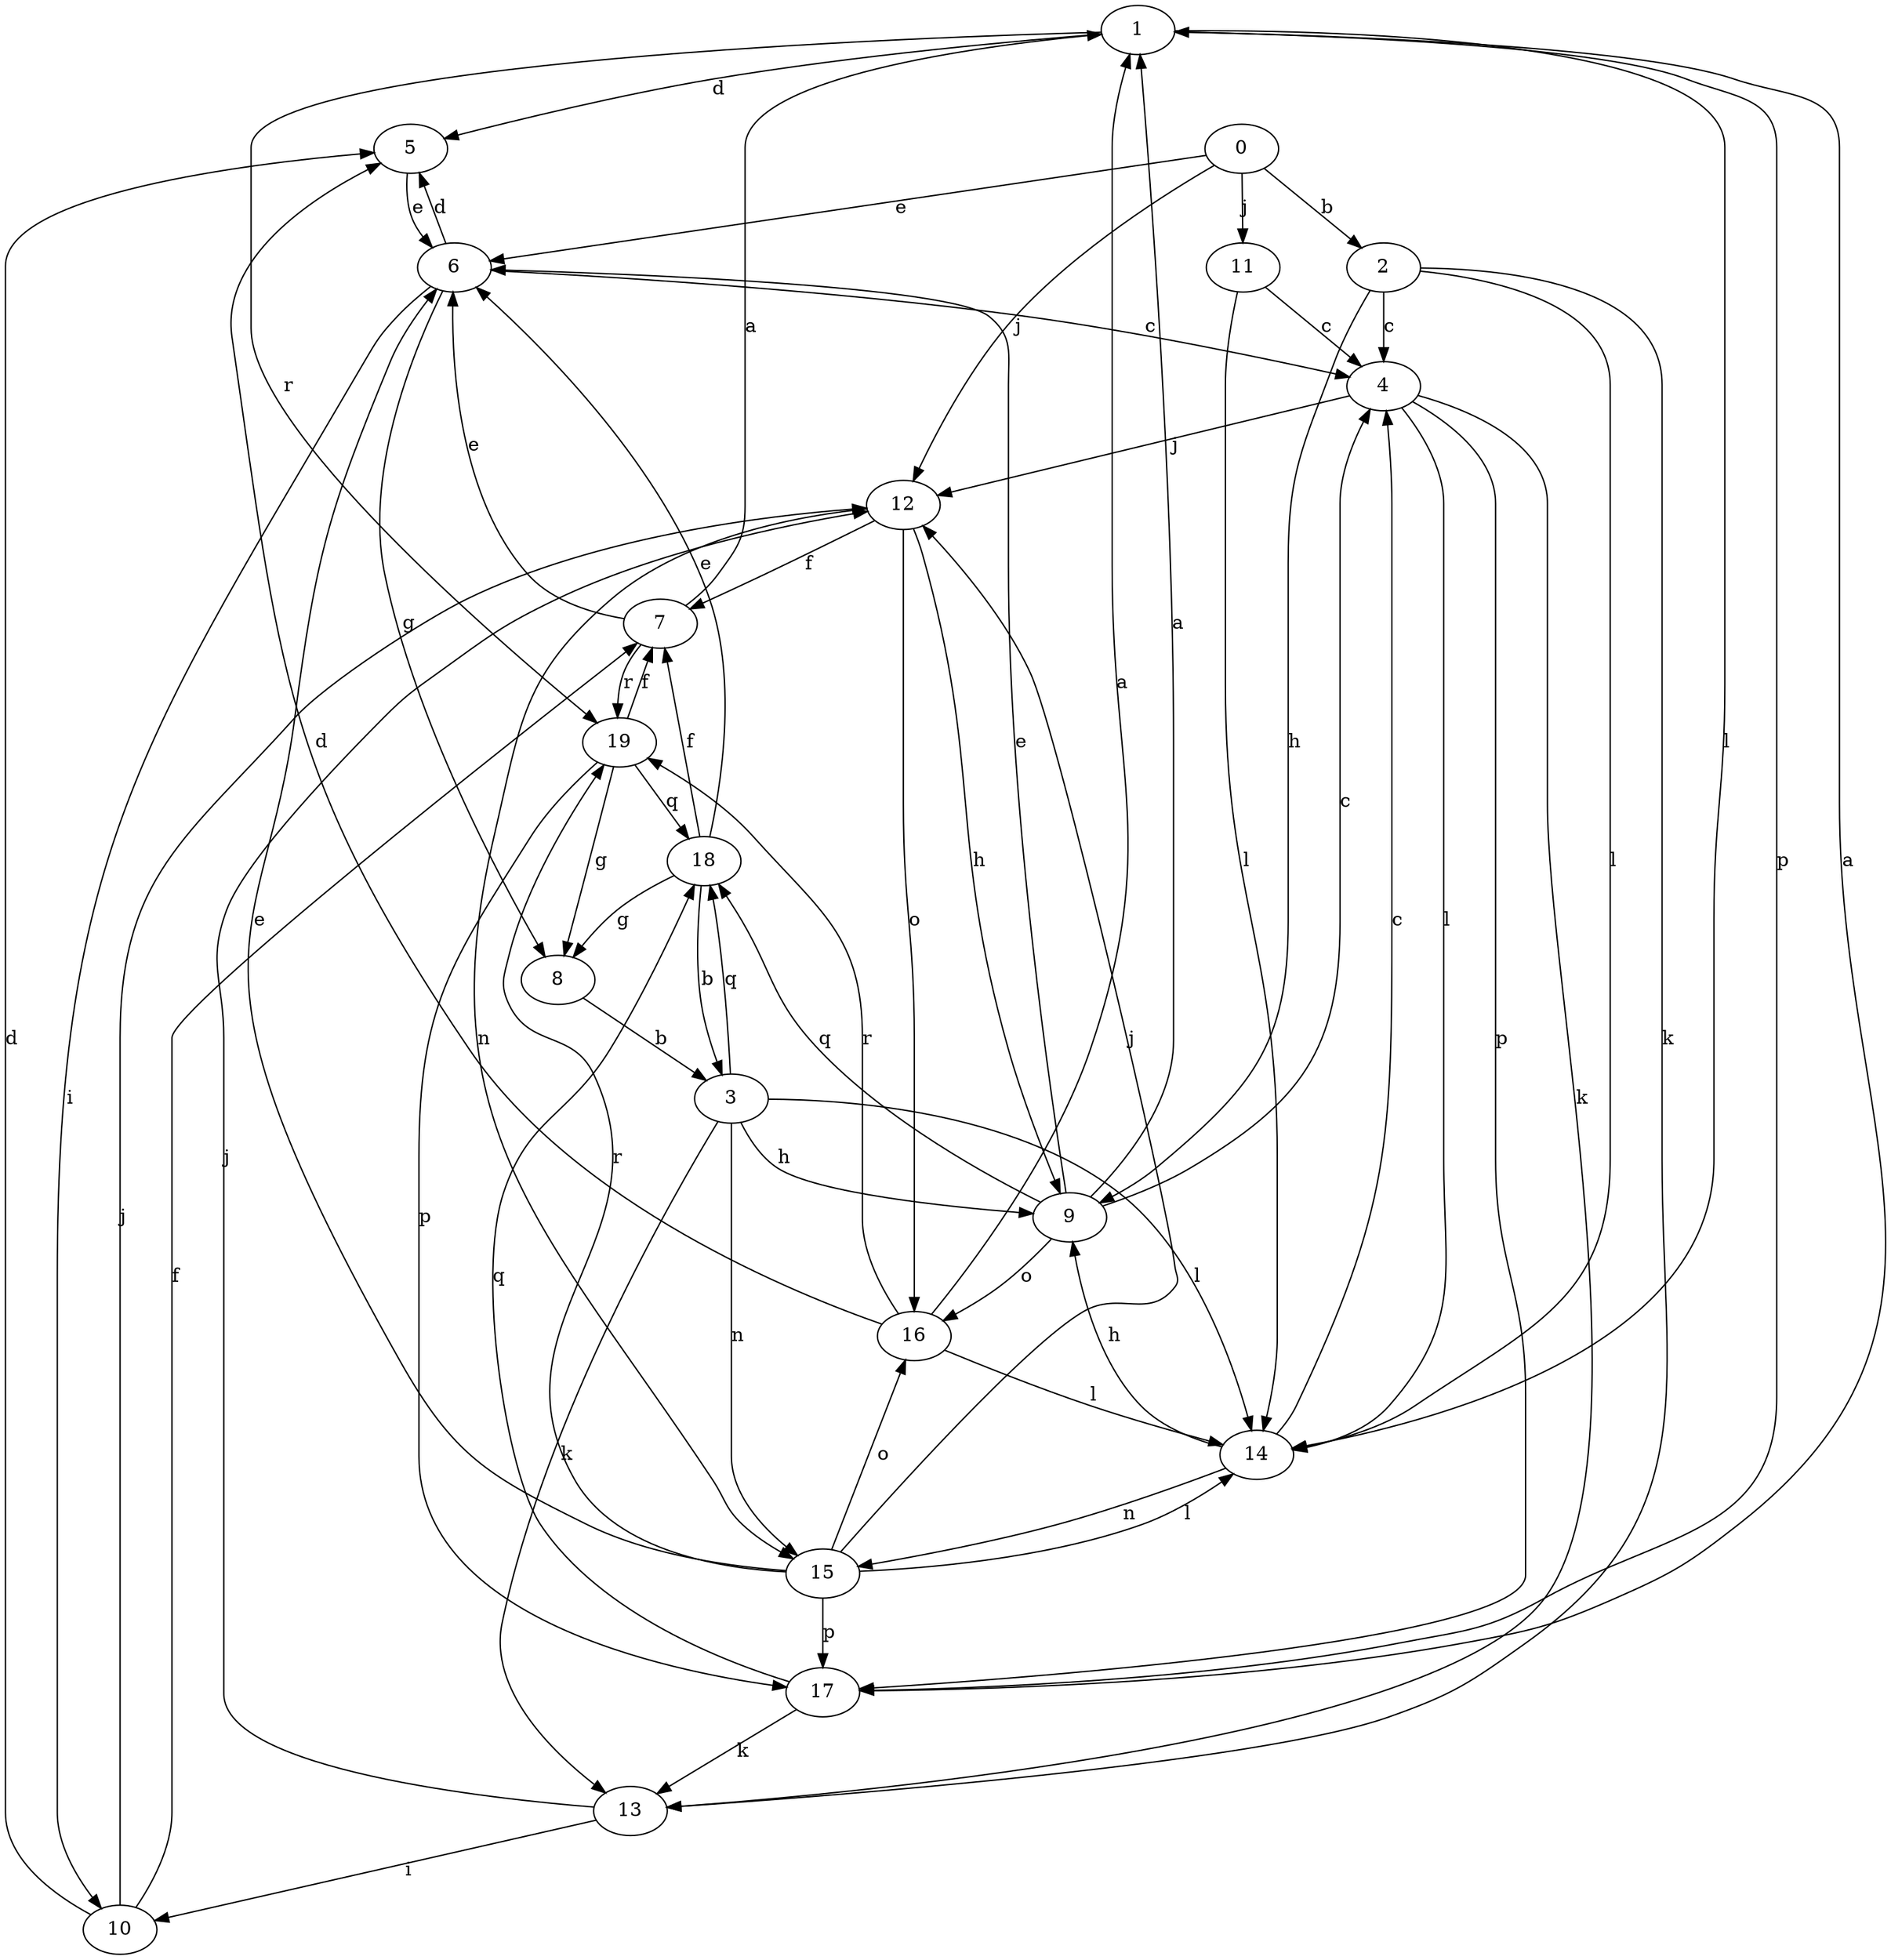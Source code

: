 strict digraph  {
1;
2;
3;
4;
0;
5;
6;
7;
8;
9;
10;
11;
12;
13;
14;
15;
16;
17;
18;
19;
1 -> 5  [label=d];
1 -> 14  [label=l];
1 -> 17  [label=p];
1 -> 19  [label=r];
2 -> 4  [label=c];
2 -> 9  [label=h];
2 -> 13  [label=k];
2 -> 14  [label=l];
3 -> 9  [label=h];
3 -> 13  [label=k];
3 -> 14  [label=l];
3 -> 15  [label=n];
3 -> 18  [label=q];
4 -> 12  [label=j];
4 -> 13  [label=k];
4 -> 14  [label=l];
4 -> 17  [label=p];
0 -> 2  [label=b];
0 -> 6  [label=e];
0 -> 11  [label=j];
0 -> 12  [label=j];
5 -> 6  [label=e];
6 -> 4  [label=c];
6 -> 5  [label=d];
6 -> 8  [label=g];
6 -> 10  [label=i];
7 -> 1  [label=a];
7 -> 6  [label=e];
7 -> 19  [label=r];
8 -> 3  [label=b];
9 -> 1  [label=a];
9 -> 4  [label=c];
9 -> 6  [label=e];
9 -> 16  [label=o];
9 -> 18  [label=q];
10 -> 5  [label=d];
10 -> 7  [label=f];
10 -> 12  [label=j];
11 -> 4  [label=c];
11 -> 14  [label=l];
12 -> 7  [label=f];
12 -> 9  [label=h];
12 -> 15  [label=n];
12 -> 16  [label=o];
13 -> 10  [label=i];
13 -> 12  [label=j];
14 -> 4  [label=c];
14 -> 9  [label=h];
14 -> 15  [label=n];
15 -> 6  [label=e];
15 -> 12  [label=j];
15 -> 14  [label=l];
15 -> 16  [label=o];
15 -> 17  [label=p];
15 -> 19  [label=r];
16 -> 1  [label=a];
16 -> 5  [label=d];
16 -> 14  [label=l];
16 -> 19  [label=r];
17 -> 1  [label=a];
17 -> 13  [label=k];
17 -> 18  [label=q];
18 -> 3  [label=b];
18 -> 6  [label=e];
18 -> 7  [label=f];
18 -> 8  [label=g];
19 -> 7  [label=f];
19 -> 8  [label=g];
19 -> 17  [label=p];
19 -> 18  [label=q];
}
